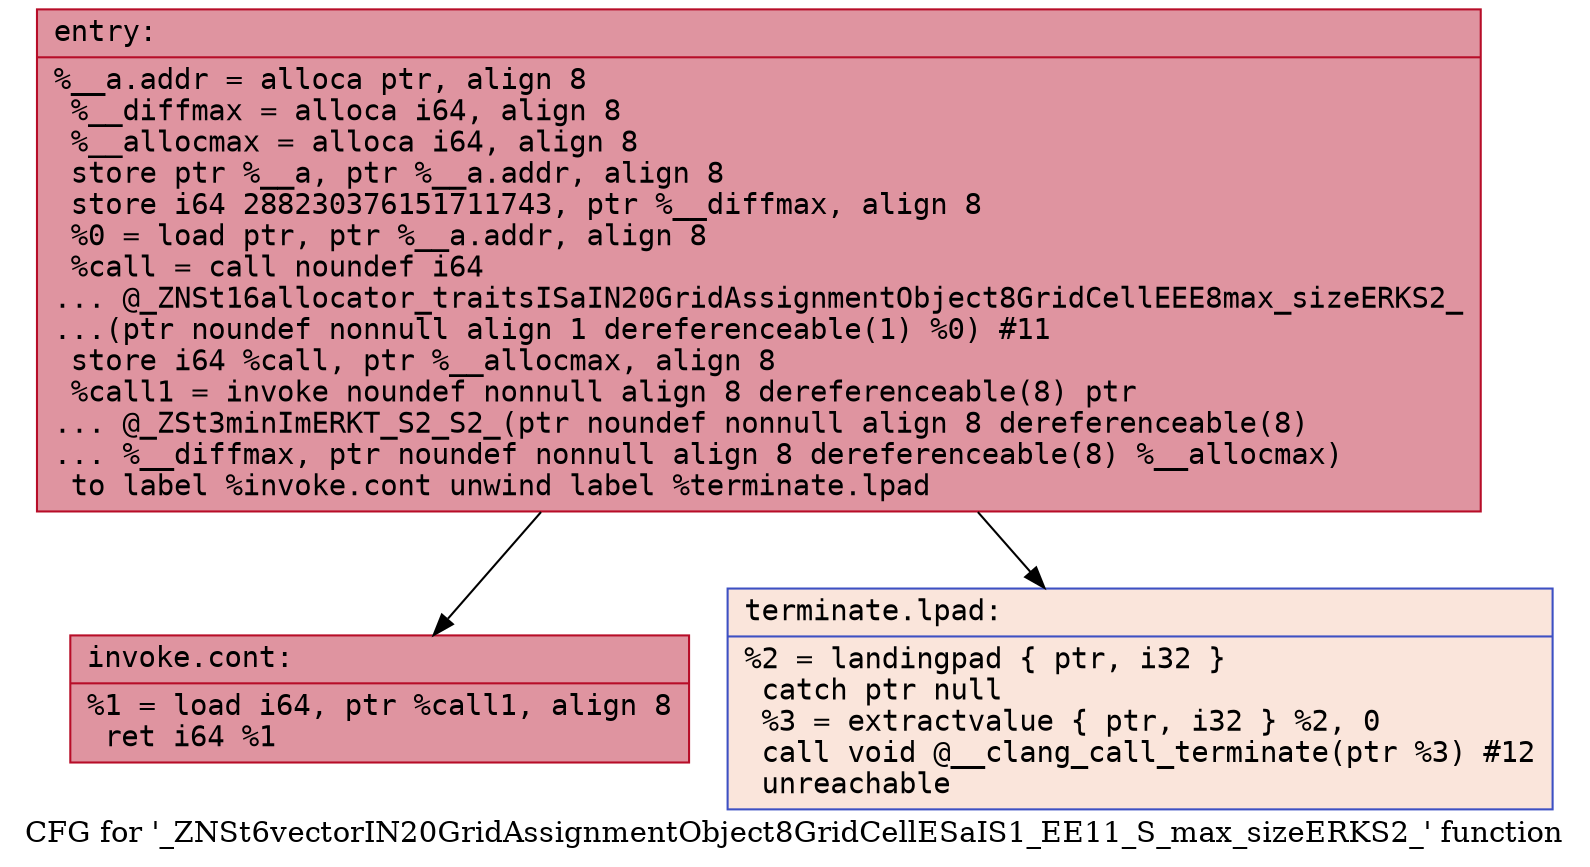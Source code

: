 digraph "CFG for '_ZNSt6vectorIN20GridAssignmentObject8GridCellESaIS1_EE11_S_max_sizeERKS2_' function" {
	label="CFG for '_ZNSt6vectorIN20GridAssignmentObject8GridCellESaIS1_EE11_S_max_sizeERKS2_' function";

	Node0x56461944a680 [shape=record,color="#b70d28ff", style=filled, fillcolor="#b70d2870" fontname="Courier",label="{entry:\l|  %__a.addr = alloca ptr, align 8\l  %__diffmax = alloca i64, align 8\l  %__allocmax = alloca i64, align 8\l  store ptr %__a, ptr %__a.addr, align 8\l  store i64 288230376151711743, ptr %__diffmax, align 8\l  %0 = load ptr, ptr %__a.addr, align 8\l  %call = call noundef i64\l... @_ZNSt16allocator_traitsISaIN20GridAssignmentObject8GridCellEEE8max_sizeERKS2_\l...(ptr noundef nonnull align 1 dereferenceable(1) %0) #11\l  store i64 %call, ptr %__allocmax, align 8\l  %call1 = invoke noundef nonnull align 8 dereferenceable(8) ptr\l... @_ZSt3minImERKT_S2_S2_(ptr noundef nonnull align 8 dereferenceable(8)\l... %__diffmax, ptr noundef nonnull align 8 dereferenceable(8) %__allocmax)\l          to label %invoke.cont unwind label %terminate.lpad\l}"];
	Node0x56461944a680 -> Node0x56461944ac30[tooltip="entry -> invoke.cont\nProbability 100.00%" ];
	Node0x56461944a680 -> Node0x56461944acb0[tooltip="entry -> terminate.lpad\nProbability 0.00%" ];
	Node0x56461944ac30 [shape=record,color="#b70d28ff", style=filled, fillcolor="#b70d2870" fontname="Courier",label="{invoke.cont:\l|  %1 = load i64, ptr %call1, align 8\l  ret i64 %1\l}"];
	Node0x56461944acb0 [shape=record,color="#3d50c3ff", style=filled, fillcolor="#f4c5ad70" fontname="Courier",label="{terminate.lpad:\l|  %2 = landingpad \{ ptr, i32 \}\l          catch ptr null\l  %3 = extractvalue \{ ptr, i32 \} %2, 0\l  call void @__clang_call_terminate(ptr %3) #12\l  unreachable\l}"];
}
